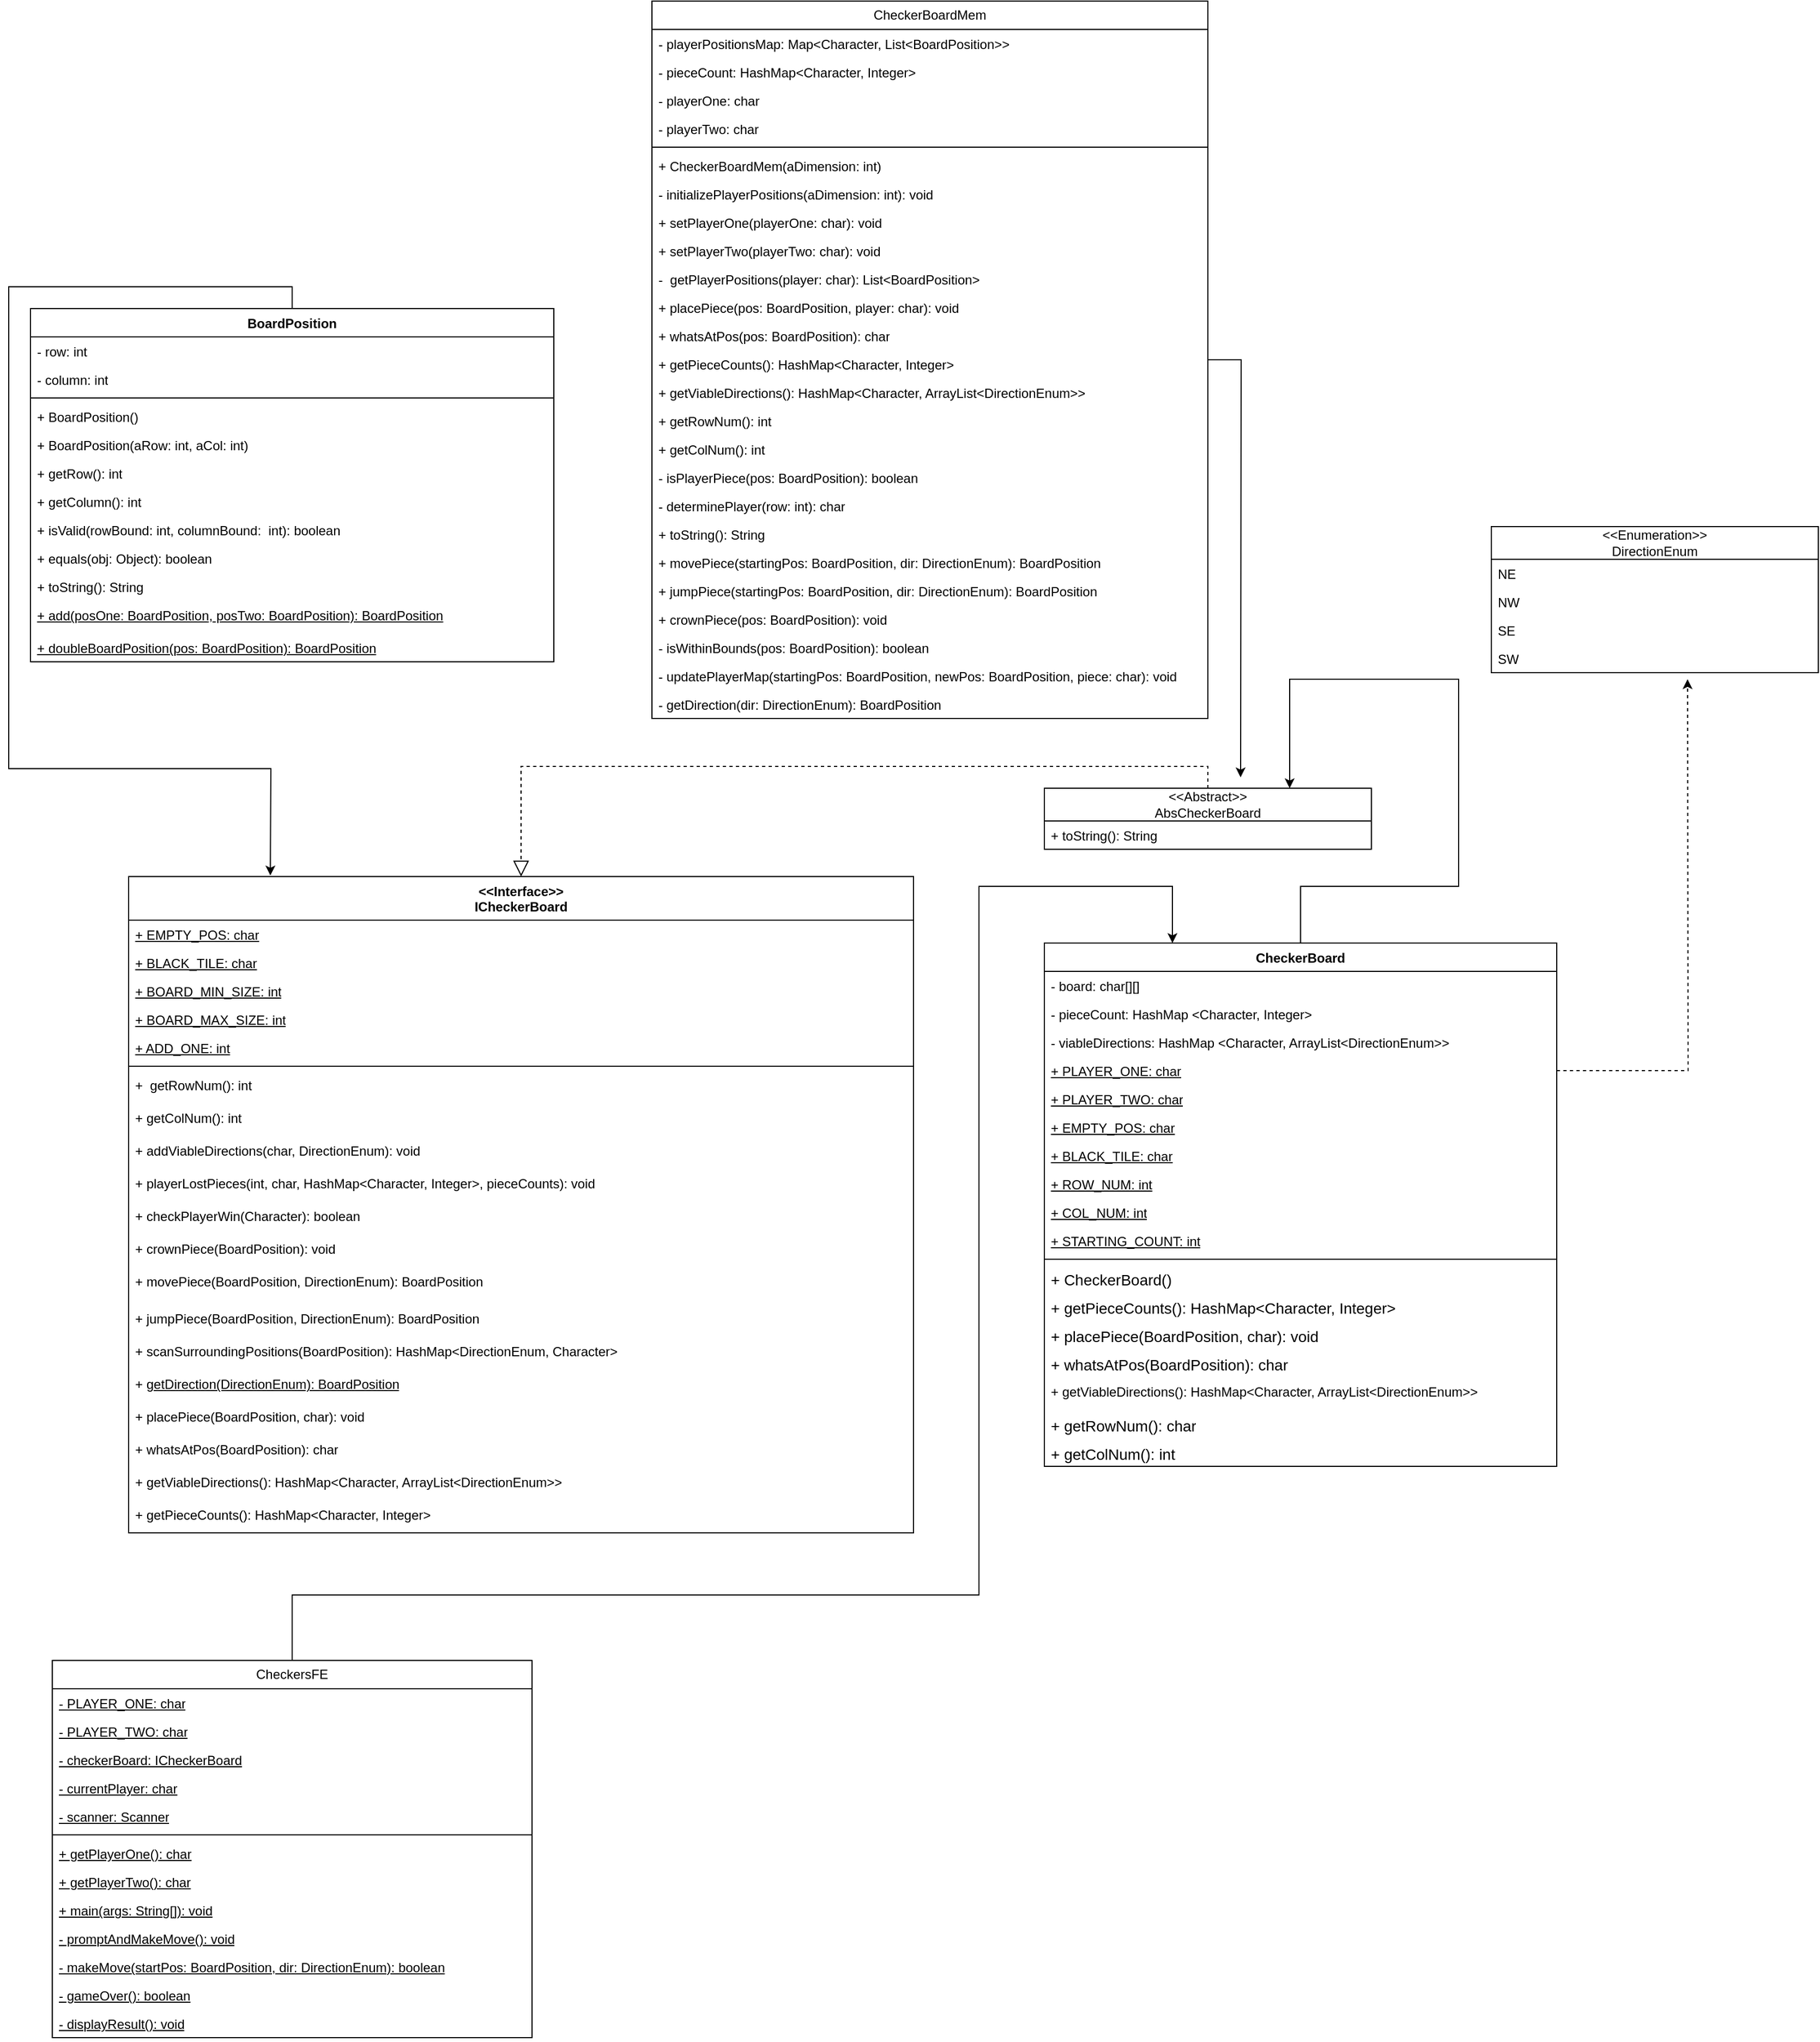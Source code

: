 <mxfile version="24.2.1" type="device">
  <diagram name="Page-1" id="nQyxPwuLhJIrUZZD11Pi">
    <mxGraphModel dx="2924" dy="1114" grid="1" gridSize="10" guides="1" tooltips="1" connect="1" arrows="1" fold="1" page="1" pageScale="1" pageWidth="850" pageHeight="1100" math="0" shadow="0">
      <root>
        <mxCell id="0" />
        <mxCell id="1" parent="0" />
        <mxCell id="xX7mFhhWEH1lDMa21KN1-20" style="edgeStyle=orthogonalEdgeStyle;rounded=0;orthogonalLoop=1;jettySize=auto;html=1;exitX=0.5;exitY=0;exitDx=0;exitDy=0;entryX=0.75;entryY=0;entryDx=0;entryDy=0;" parent="1" source="FLb9GCZ8sWCF232wkkN6-1" target="xX7mFhhWEH1lDMa21KN1-10" edge="1">
          <mxGeometry relative="1" as="geometry">
            <Array as="points">
              <mxPoint x="355" y="880" />
              <mxPoint x="500" y="880" />
              <mxPoint x="500" y="690" />
              <mxPoint x="345" y="690" />
            </Array>
          </mxGeometry>
        </mxCell>
        <mxCell id="FLb9GCZ8sWCF232wkkN6-1" value="&lt;font style=&quot;font-size: 12px;&quot;&gt;CheckerBoard&lt;/font&gt;" style="swimlane;fontStyle=1;align=center;verticalAlign=top;childLayout=stackLayout;horizontal=1;startSize=26;horizontalStack=0;resizeParent=1;resizeParentMax=0;resizeLast=0;collapsible=1;marginBottom=0;whiteSpace=wrap;html=1;fontSize=12;" parent="1" vertex="1">
          <mxGeometry x="120" y="932" width="470" height="480" as="geometry" />
        </mxCell>
        <mxCell id="FLb9GCZ8sWCF232wkkN6-2" value="- board: char[][]" style="text;strokeColor=none;fillColor=none;align=left;verticalAlign=top;spacingLeft=4;spacingRight=4;overflow=hidden;rotatable=0;points=[[0,0.5],[1,0.5]];portConstraint=eastwest;whiteSpace=wrap;html=1;fontSize=12;" parent="FLb9GCZ8sWCF232wkkN6-1" vertex="1">
          <mxGeometry y="26" width="470" height="26" as="geometry" />
        </mxCell>
        <mxCell id="FLb9GCZ8sWCF232wkkN6-5" value="&lt;font style=&quot;font-size: 12px;&quot;&gt;- pieceCount: HashMap &amp;lt;Character, Integer&amp;gt;&lt;/font&gt;" style="text;strokeColor=none;fillColor=none;align=left;verticalAlign=top;spacingLeft=4;spacingRight=4;overflow=hidden;rotatable=0;points=[[0,0.5],[1,0.5]];portConstraint=eastwest;whiteSpace=wrap;html=1;fontSize=12;" parent="FLb9GCZ8sWCF232wkkN6-1" vertex="1">
          <mxGeometry y="52" width="470" height="26" as="geometry" />
        </mxCell>
        <mxCell id="FLb9GCZ8sWCF232wkkN6-6" value="&lt;font style=&quot;font-size: 12px;&quot;&gt;- viableDirections: HashMap &amp;lt;Character, ArrayList&amp;lt;DirectionEnum&amp;gt;&amp;gt;&lt;/font&gt;" style="text;strokeColor=none;fillColor=none;align=left;verticalAlign=top;spacingLeft=4;spacingRight=4;overflow=hidden;rotatable=0;points=[[0,0.5],[1,0.5]];portConstraint=eastwest;whiteSpace=wrap;html=1;fontSize=12;" parent="FLb9GCZ8sWCF232wkkN6-1" vertex="1">
          <mxGeometry y="78" width="470" height="26" as="geometry" />
        </mxCell>
        <mxCell id="HhuR6dFAYEauoYeuP5Yu-19" style="edgeStyle=orthogonalEdgeStyle;rounded=0;orthogonalLoop=1;jettySize=auto;html=1;exitX=1;exitY=0.5;exitDx=0;exitDy=0;dashed=1;" edge="1" parent="FLb9GCZ8sWCF232wkkN6-1" source="FLb9GCZ8sWCF232wkkN6-7">
          <mxGeometry relative="1" as="geometry">
            <mxPoint x="590" y="-242" as="targetPoint" />
          </mxGeometry>
        </mxCell>
        <mxCell id="FLb9GCZ8sWCF232wkkN6-7" value="&lt;font style=&quot;font-size: 12px;&quot;&gt;&lt;u&gt;+ PLAYER_ONE: char&lt;/u&gt;&lt;/font&gt;" style="text;strokeColor=none;fillColor=none;align=left;verticalAlign=top;spacingLeft=4;spacingRight=4;overflow=hidden;rotatable=0;points=[[0,0.5],[1,0.5]];portConstraint=eastwest;whiteSpace=wrap;html=1;fontSize=12;" parent="FLb9GCZ8sWCF232wkkN6-1" vertex="1">
          <mxGeometry y="104" width="470" height="26" as="geometry" />
        </mxCell>
        <mxCell id="FLb9GCZ8sWCF232wkkN6-8" value="&lt;font style=&quot;font-size: 12px;&quot;&gt;&lt;u&gt;+ PLAYER_TWO: char&lt;/u&gt;&lt;/font&gt;" style="text;strokeColor=none;fillColor=none;align=left;verticalAlign=top;spacingLeft=4;spacingRight=4;overflow=hidden;rotatable=0;points=[[0,0.5],[1,0.5]];portConstraint=eastwest;whiteSpace=wrap;html=1;fontSize=12;" parent="FLb9GCZ8sWCF232wkkN6-1" vertex="1">
          <mxGeometry y="130" width="470" height="26" as="geometry" />
        </mxCell>
        <mxCell id="FLb9GCZ8sWCF232wkkN6-9" value="&lt;font style=&quot;font-size: 12px;&quot;&gt;&lt;u&gt;+ EMPTY_POS: char&lt;/u&gt;&lt;/font&gt;" style="text;strokeColor=none;fillColor=none;align=left;verticalAlign=top;spacingLeft=4;spacingRight=4;overflow=hidden;rotatable=0;points=[[0,0.5],[1,0.5]];portConstraint=eastwest;whiteSpace=wrap;html=1;fontSize=12;" parent="FLb9GCZ8sWCF232wkkN6-1" vertex="1">
          <mxGeometry y="156" width="470" height="26" as="geometry" />
        </mxCell>
        <mxCell id="FLb9GCZ8sWCF232wkkN6-10" value="&lt;font style=&quot;font-size: 12px;&quot;&gt;&lt;u&gt;+ BLACK_TILE: char&lt;/u&gt;&lt;/font&gt;" style="text;strokeColor=none;fillColor=none;align=left;verticalAlign=top;spacingLeft=4;spacingRight=4;overflow=hidden;rotatable=0;points=[[0,0.5],[1,0.5]];portConstraint=eastwest;whiteSpace=wrap;html=1;fontSize=12;" parent="FLb9GCZ8sWCF232wkkN6-1" vertex="1">
          <mxGeometry y="182" width="470" height="26" as="geometry" />
        </mxCell>
        <mxCell id="FLb9GCZ8sWCF232wkkN6-11" value="&lt;font style=&quot;font-size: 12px;&quot;&gt;&lt;u&gt;+ ROW_NUM: int&lt;/u&gt;&lt;/font&gt;" style="text;strokeColor=none;fillColor=none;align=left;verticalAlign=top;spacingLeft=4;spacingRight=4;overflow=hidden;rotatable=0;points=[[0,0.5],[1,0.5]];portConstraint=eastwest;whiteSpace=wrap;html=1;fontSize=12;" parent="FLb9GCZ8sWCF232wkkN6-1" vertex="1">
          <mxGeometry y="208" width="470" height="26" as="geometry" />
        </mxCell>
        <mxCell id="FLb9GCZ8sWCF232wkkN6-12" value="&lt;font style=&quot;font-size: 12px;&quot;&gt;&lt;u&gt;+ COL_NUM: int&lt;/u&gt;&lt;/font&gt;" style="text;strokeColor=none;fillColor=none;align=left;verticalAlign=top;spacingLeft=4;spacingRight=4;overflow=hidden;rotatable=0;points=[[0,0.5],[1,0.5]];portConstraint=eastwest;whiteSpace=wrap;html=1;fontSize=12;" parent="FLb9GCZ8sWCF232wkkN6-1" vertex="1">
          <mxGeometry y="234" width="470" height="26" as="geometry" />
        </mxCell>
        <mxCell id="FLb9GCZ8sWCF232wkkN6-13" value="&lt;font style=&quot;font-size: 12px;&quot;&gt;&lt;u&gt;+ STARTING_COUNT: int&lt;/u&gt;&lt;/font&gt;" style="text;strokeColor=none;fillColor=none;align=left;verticalAlign=top;spacingLeft=4;spacingRight=4;overflow=hidden;rotatable=0;points=[[0,0.5],[1,0.5]];portConstraint=eastwest;whiteSpace=wrap;html=1;fontSize=12;" parent="FLb9GCZ8sWCF232wkkN6-1" vertex="1">
          <mxGeometry y="260" width="470" height="26" as="geometry" />
        </mxCell>
        <mxCell id="FLb9GCZ8sWCF232wkkN6-3" value="" style="line;strokeWidth=1;fillColor=none;align=left;verticalAlign=middle;spacingTop=-1;spacingLeft=3;spacingRight=3;rotatable=0;labelPosition=right;points=[];portConstraint=eastwest;strokeColor=inherit;" parent="FLb9GCZ8sWCF232wkkN6-1" vertex="1">
          <mxGeometry y="286" width="470" height="8" as="geometry" />
        </mxCell>
        <mxCell id="FLb9GCZ8sWCF232wkkN6-4" value="&lt;font style=&quot;font-size: 14px;&quot;&gt;+ CheckerBoard()&lt;/font&gt;" style="text;strokeColor=none;fillColor=none;align=left;verticalAlign=top;spacingLeft=4;spacingRight=4;overflow=hidden;rotatable=0;points=[[0,0.5],[1,0.5]];portConstraint=eastwest;whiteSpace=wrap;html=1;fontSize=14;" parent="FLb9GCZ8sWCF232wkkN6-1" vertex="1">
          <mxGeometry y="294" width="470" height="26" as="geometry" />
        </mxCell>
        <mxCell id="FLb9GCZ8sWCF232wkkN6-16" value="+&amp;nbsp;getPieceCounts&lt;span style=&quot;background-color: initial;&quot;&gt;(): HashMap&amp;lt;Character, Integer&amp;gt;&lt;/span&gt;" style="text;strokeColor=none;fillColor=none;align=left;verticalAlign=top;spacingLeft=4;spacingRight=4;overflow=hidden;rotatable=0;points=[[0,0.5],[1,0.5]];portConstraint=eastwest;whiteSpace=wrap;html=1;fontSize=14;" parent="FLb9GCZ8sWCF232wkkN6-1" vertex="1">
          <mxGeometry y="320" width="470" height="26" as="geometry" />
        </mxCell>
        <mxCell id="FLb9GCZ8sWCF232wkkN6-17" value="+ placePiece(BoardPosition, char): void" style="text;strokeColor=none;fillColor=none;align=left;verticalAlign=top;spacingLeft=4;spacingRight=4;overflow=hidden;rotatable=0;points=[[0,0.5],[1,0.5]];portConstraint=eastwest;whiteSpace=wrap;html=1;fontSize=14;" parent="FLb9GCZ8sWCF232wkkN6-1" vertex="1">
          <mxGeometry y="346" width="470" height="26" as="geometry" />
        </mxCell>
        <mxCell id="FG2HNnwxOusymyMahRSF-1" value="+ whatsAtPos(BoardPosition): char" style="text;strokeColor=none;fillColor=none;align=left;verticalAlign=top;spacingLeft=4;spacingRight=4;overflow=hidden;rotatable=0;points=[[0,0.5],[1,0.5]];portConstraint=eastwest;whiteSpace=wrap;html=1;fontSize=14;" parent="FLb9GCZ8sWCF232wkkN6-1" vertex="1">
          <mxGeometry y="372" width="470" height="26" as="geometry" />
        </mxCell>
        <mxCell id="5T1ijLXW7FT8L97rb-ro-15" value="+ getViableDirections(): HashMap&amp;lt;Character, ArrayList&amp;lt;DirectionEnum&amp;gt;&amp;gt;" style="text;strokeColor=none;fillColor=none;align=left;verticalAlign=top;spacingLeft=4;spacingRight=4;overflow=hidden;rotatable=0;points=[[0,0.5],[1,0.5]];portConstraint=eastwest;whiteSpace=wrap;html=1;fontSize=12;" parent="FLb9GCZ8sWCF232wkkN6-1" vertex="1">
          <mxGeometry y="398" width="470" height="30" as="geometry" />
        </mxCell>
        <mxCell id="FG2HNnwxOusymyMahRSF-2" value="+ getRowNum(): char" style="text;strokeColor=none;fillColor=none;align=left;verticalAlign=top;spacingLeft=4;spacingRight=4;overflow=hidden;rotatable=0;points=[[0,0.5],[1,0.5]];portConstraint=eastwest;whiteSpace=wrap;html=1;fontSize=14;" parent="FLb9GCZ8sWCF232wkkN6-1" vertex="1">
          <mxGeometry y="428" width="470" height="26" as="geometry" />
        </mxCell>
        <mxCell id="FG2HNnwxOusymyMahRSF-3" value="+ getColNum(): int" style="text;strokeColor=none;fillColor=none;align=left;verticalAlign=top;spacingLeft=4;spacingRight=4;overflow=hidden;rotatable=0;points=[[0,0.5],[1,0.5]];portConstraint=eastwest;whiteSpace=wrap;html=1;fontSize=14;" parent="FLb9GCZ8sWCF232wkkN6-1" vertex="1">
          <mxGeometry y="454" width="470" height="26" as="geometry" />
        </mxCell>
        <mxCell id="HhuR6dFAYEauoYeuP5Yu-64" style="edgeStyle=orthogonalEdgeStyle;rounded=0;orthogonalLoop=1;jettySize=auto;html=1;exitX=0.5;exitY=0;exitDx=0;exitDy=0;" edge="1" parent="1" source="FG2HNnwxOusymyMahRSF-12">
          <mxGeometry relative="1" as="geometry">
            <mxPoint x="-590" y="870" as="targetPoint" />
          </mxGeometry>
        </mxCell>
        <mxCell id="FG2HNnwxOusymyMahRSF-12" value="&lt;font style=&quot;font-size: 12px;&quot;&gt;BoardPosition&lt;/font&gt;" style="swimlane;fontStyle=1;align=center;verticalAlign=top;childLayout=stackLayout;horizontal=1;startSize=26;horizontalStack=0;resizeParent=1;resizeParentMax=0;resizeLast=0;collapsible=1;marginBottom=0;whiteSpace=wrap;html=1;" parent="1" vertex="1">
          <mxGeometry x="-810" y="350" width="480" height="324" as="geometry" />
        </mxCell>
        <mxCell id="FG2HNnwxOusymyMahRSF-13" value="- row: int" style="text;strokeColor=none;fillColor=none;align=left;verticalAlign=top;spacingLeft=4;spacingRight=4;overflow=hidden;rotatable=0;points=[[0,0.5],[1,0.5]];portConstraint=eastwest;whiteSpace=wrap;html=1;fontSize=12;" parent="FG2HNnwxOusymyMahRSF-12" vertex="1">
          <mxGeometry y="26" width="480" height="26" as="geometry" />
        </mxCell>
        <mxCell id="FG2HNnwxOusymyMahRSF-16" value="- column: int" style="text;strokeColor=none;fillColor=none;align=left;verticalAlign=top;spacingLeft=4;spacingRight=4;overflow=hidden;rotatable=0;points=[[0,0.5],[1,0.5]];portConstraint=eastwest;whiteSpace=wrap;html=1;fontSize=12;" parent="FG2HNnwxOusymyMahRSF-12" vertex="1">
          <mxGeometry y="52" width="480" height="26" as="geometry" />
        </mxCell>
        <mxCell id="FG2HNnwxOusymyMahRSF-14" value="" style="line;strokeWidth=1;fillColor=none;align=left;verticalAlign=middle;spacingTop=-1;spacingLeft=3;spacingRight=3;rotatable=0;labelPosition=right;points=[];portConstraint=eastwest;strokeColor=inherit;" parent="FG2HNnwxOusymyMahRSF-12" vertex="1">
          <mxGeometry y="78" width="480" height="8" as="geometry" />
        </mxCell>
        <mxCell id="FG2HNnwxOusymyMahRSF-15" value="+ BoardPosition()" style="text;strokeColor=none;fillColor=none;align=left;verticalAlign=top;spacingLeft=4;spacingRight=4;overflow=hidden;rotatable=0;points=[[0,0.5],[1,0.5]];portConstraint=eastwest;whiteSpace=wrap;html=1;fontSize=12;" parent="FG2HNnwxOusymyMahRSF-12" vertex="1">
          <mxGeometry y="86" width="480" height="26" as="geometry" />
        </mxCell>
        <mxCell id="HhuR6dFAYEauoYeuP5Yu-3" value="+ BoardPosition(aRow: int, aCol: int)" style="text;strokeColor=none;fillColor=none;align=left;verticalAlign=top;spacingLeft=4;spacingRight=4;overflow=hidden;rotatable=0;points=[[0,0.5],[1,0.5]];portConstraint=eastwest;whiteSpace=wrap;html=1;fontSize=12;" vertex="1" parent="FG2HNnwxOusymyMahRSF-12">
          <mxGeometry y="112" width="480" height="26" as="geometry" />
        </mxCell>
        <mxCell id="FG2HNnwxOusymyMahRSF-17" value="+ getRow(): int" style="text;strokeColor=none;fillColor=none;align=left;verticalAlign=top;spacingLeft=4;spacingRight=4;overflow=hidden;rotatable=0;points=[[0,0.5],[1,0.5]];portConstraint=eastwest;whiteSpace=wrap;html=1;fontSize=12;" parent="FG2HNnwxOusymyMahRSF-12" vertex="1">
          <mxGeometry y="138" width="480" height="26" as="geometry" />
        </mxCell>
        <mxCell id="FG2HNnwxOusymyMahRSF-18" value="+ getColumn(): int" style="text;strokeColor=none;fillColor=none;align=left;verticalAlign=top;spacingLeft=4;spacingRight=4;overflow=hidden;rotatable=0;points=[[0,0.5],[1,0.5]];portConstraint=eastwest;whiteSpace=wrap;html=1;fontSize=12;" parent="FG2HNnwxOusymyMahRSF-12" vertex="1">
          <mxGeometry y="164" width="480" height="26" as="geometry" />
        </mxCell>
        <mxCell id="FG2HNnwxOusymyMahRSF-21" value="+ isValid(rowBound: int, columnBound:&amp;nbsp; int): boolean" style="text;strokeColor=none;fillColor=none;align=left;verticalAlign=top;spacingLeft=4;spacingRight=4;overflow=hidden;rotatable=0;points=[[0,0.5],[1,0.5]];portConstraint=eastwest;whiteSpace=wrap;html=1;fontSize=12;" parent="FG2HNnwxOusymyMahRSF-12" vertex="1">
          <mxGeometry y="190" width="480" height="26" as="geometry" />
        </mxCell>
        <mxCell id="FG2HNnwxOusymyMahRSF-22" value="+ equals(obj: Object): boolean" style="text;strokeColor=none;fillColor=none;align=left;verticalAlign=top;spacingLeft=4;spacingRight=4;overflow=hidden;rotatable=0;points=[[0,0.5],[1,0.5]];portConstraint=eastwest;whiteSpace=wrap;html=1;fontSize=12;" parent="FG2HNnwxOusymyMahRSF-12" vertex="1">
          <mxGeometry y="216" width="480" height="26" as="geometry" />
        </mxCell>
        <mxCell id="FG2HNnwxOusymyMahRSF-23" value="+ toString(): String" style="text;strokeColor=none;fillColor=none;align=left;verticalAlign=top;spacingLeft=4;spacingRight=4;overflow=hidden;rotatable=0;points=[[0,0.5],[1,0.5]];portConstraint=eastwest;whiteSpace=wrap;html=1;fontSize=12;" parent="FG2HNnwxOusymyMahRSF-12" vertex="1">
          <mxGeometry y="242" width="480" height="26" as="geometry" />
        </mxCell>
        <mxCell id="FG2HNnwxOusymyMahRSF-19" value="&lt;u style=&quot;font-size: 12px;&quot;&gt;+ add(posOne: BoardPosition, posTwo: BoardPosition): BoardPosition&lt;/u&gt;" style="text;strokeColor=none;fillColor=none;align=left;verticalAlign=top;spacingLeft=4;spacingRight=4;overflow=hidden;rotatable=0;points=[[0,0.5],[1,0.5]];portConstraint=eastwest;whiteSpace=wrap;html=1;fontSize=12;" parent="FG2HNnwxOusymyMahRSF-12" vertex="1">
          <mxGeometry y="268" width="480" height="30" as="geometry" />
        </mxCell>
        <mxCell id="FG2HNnwxOusymyMahRSF-20" value="&lt;u style=&quot;font-size: 12px;&quot;&gt;+ doubleBoardPosition(pos: BoardPosition): BoardPosition&lt;/u&gt;" style="text;strokeColor=none;fillColor=none;align=left;verticalAlign=top;spacingLeft=4;spacingRight=4;overflow=hidden;rotatable=0;points=[[0,0.5],[1,0.5]];portConstraint=eastwest;whiteSpace=wrap;html=1;fontSize=12;" parent="FG2HNnwxOusymyMahRSF-12" vertex="1">
          <mxGeometry y="298" width="480" height="26" as="geometry" />
        </mxCell>
        <mxCell id="FG2HNnwxOusymyMahRSF-33" value="&amp;lt;&amp;lt;Enumeration&amp;gt;&amp;gt;&lt;br&gt;DirectionEnum" style="swimlane;fontStyle=0;childLayout=stackLayout;horizontal=1;startSize=30;fillColor=none;horizontalStack=0;resizeParent=1;resizeParentMax=0;resizeLast=0;collapsible=1;marginBottom=0;whiteSpace=wrap;html=1;" parent="1" vertex="1">
          <mxGeometry x="530" y="550" width="300" height="134" as="geometry" />
        </mxCell>
        <mxCell id="FG2HNnwxOusymyMahRSF-35" value="NE" style="text;strokeColor=none;fillColor=none;align=left;verticalAlign=top;spacingLeft=4;spacingRight=4;overflow=hidden;rotatable=0;points=[[0,0.5],[1,0.5]];portConstraint=eastwest;whiteSpace=wrap;html=1;" parent="FG2HNnwxOusymyMahRSF-33" vertex="1">
          <mxGeometry y="30" width="300" height="26" as="geometry" />
        </mxCell>
        <mxCell id="FG2HNnwxOusymyMahRSF-36" value="NW" style="text;strokeColor=none;fillColor=none;align=left;verticalAlign=top;spacingLeft=4;spacingRight=4;overflow=hidden;rotatable=0;points=[[0,0.5],[1,0.5]];portConstraint=eastwest;whiteSpace=wrap;html=1;" parent="FG2HNnwxOusymyMahRSF-33" vertex="1">
          <mxGeometry y="56" width="300" height="26" as="geometry" />
        </mxCell>
        <mxCell id="FG2HNnwxOusymyMahRSF-37" value="SE" style="text;strokeColor=none;fillColor=none;align=left;verticalAlign=top;spacingLeft=4;spacingRight=4;overflow=hidden;rotatable=0;points=[[0,0.5],[1,0.5]];portConstraint=eastwest;whiteSpace=wrap;html=1;" parent="FG2HNnwxOusymyMahRSF-33" vertex="1">
          <mxGeometry y="82" width="300" height="26" as="geometry" />
        </mxCell>
        <mxCell id="FG2HNnwxOusymyMahRSF-38" value="SW" style="text;strokeColor=none;fillColor=none;align=left;verticalAlign=top;spacingLeft=4;spacingRight=4;overflow=hidden;rotatable=0;points=[[0,0.5],[1,0.5]];portConstraint=eastwest;whiteSpace=wrap;html=1;" parent="FG2HNnwxOusymyMahRSF-33" vertex="1">
          <mxGeometry y="108" width="300" height="26" as="geometry" />
        </mxCell>
        <mxCell id="xX7mFhhWEH1lDMa21KN1-21" style="edgeStyle=orthogonalEdgeStyle;rounded=0;orthogonalLoop=1;jettySize=auto;html=1;exitX=0.5;exitY=0;exitDx=0;exitDy=0;entryX=0.25;entryY=0;entryDx=0;entryDy=0;" parent="1" source="b-pmAykIoK4gqJMaMoUV-1" target="FLb9GCZ8sWCF232wkkN6-1" edge="1">
          <mxGeometry relative="1" as="geometry">
            <Array as="points">
              <mxPoint x="-570" y="1530" />
              <mxPoint x="60" y="1530" />
              <mxPoint x="60" y="880" />
              <mxPoint x="238" y="880" />
            </Array>
          </mxGeometry>
        </mxCell>
        <mxCell id="b-pmAykIoK4gqJMaMoUV-1" value="CheckersFE" style="swimlane;fontStyle=0;childLayout=stackLayout;horizontal=1;startSize=26;fillColor=none;horizontalStack=0;resizeParent=1;resizeParentMax=0;resizeLast=0;collapsible=1;marginBottom=0;whiteSpace=wrap;html=1;" parent="1" vertex="1">
          <mxGeometry x="-790" y="1590" width="440" height="346" as="geometry" />
        </mxCell>
        <mxCell id="HhuR6dFAYEauoYeuP5Yu-6" value="&lt;u&gt;- PLAYER_ONE: char&lt;/u&gt;" style="text;strokeColor=none;fillColor=none;align=left;verticalAlign=top;spacingLeft=4;spacingRight=4;overflow=hidden;rotatable=0;points=[[0,0.5],[1,0.5]];portConstraint=eastwest;whiteSpace=wrap;html=1;" vertex="1" parent="b-pmAykIoK4gqJMaMoUV-1">
          <mxGeometry y="26" width="440" height="26" as="geometry" />
        </mxCell>
        <mxCell id="HhuR6dFAYEauoYeuP5Yu-5" value="&lt;u&gt;- PLAYER_TWO: char&lt;/u&gt;" style="text;strokeColor=none;fillColor=none;align=left;verticalAlign=top;spacingLeft=4;spacingRight=4;overflow=hidden;rotatable=0;points=[[0,0.5],[1,0.5]];portConstraint=eastwest;whiteSpace=wrap;html=1;" vertex="1" parent="b-pmAykIoK4gqJMaMoUV-1">
          <mxGeometry y="52" width="440" height="26" as="geometry" />
        </mxCell>
        <mxCell id="HhuR6dFAYEauoYeuP5Yu-7" value="&lt;u&gt;- checkerBoard: ICheckerBoard&lt;/u&gt;" style="text;strokeColor=none;fillColor=none;align=left;verticalAlign=top;spacingLeft=4;spacingRight=4;overflow=hidden;rotatable=0;points=[[0,0.5],[1,0.5]];portConstraint=eastwest;whiteSpace=wrap;html=1;" vertex="1" parent="b-pmAykIoK4gqJMaMoUV-1">
          <mxGeometry y="78" width="440" height="26" as="geometry" />
        </mxCell>
        <mxCell id="HhuR6dFAYEauoYeuP5Yu-8" value="&lt;u&gt;- currentPlayer: char&lt;/u&gt;" style="text;strokeColor=none;fillColor=none;align=left;verticalAlign=top;spacingLeft=4;spacingRight=4;overflow=hidden;rotatable=0;points=[[0,0.5],[1,0.5]];portConstraint=eastwest;whiteSpace=wrap;html=1;" vertex="1" parent="b-pmAykIoK4gqJMaMoUV-1">
          <mxGeometry y="104" width="440" height="26" as="geometry" />
        </mxCell>
        <mxCell id="b-pmAykIoK4gqJMaMoUV-12" value="&lt;u&gt;- scanner: Scanner&lt;/u&gt;" style="text;strokeColor=none;fillColor=none;align=left;verticalAlign=top;spacingLeft=4;spacingRight=4;overflow=hidden;rotatable=0;points=[[0,0.5],[1,0.5]];portConstraint=eastwest;whiteSpace=wrap;html=1;" parent="b-pmAykIoK4gqJMaMoUV-1" vertex="1">
          <mxGeometry y="130" width="440" height="26" as="geometry" />
        </mxCell>
        <mxCell id="HhuR6dFAYEauoYeuP5Yu-62" value="" style="line;strokeWidth=1;fillColor=none;align=left;verticalAlign=middle;spacingTop=-1;spacingLeft=3;spacingRight=3;rotatable=0;labelPosition=right;points=[];portConstraint=eastwest;strokeColor=inherit;" vertex="1" parent="b-pmAykIoK4gqJMaMoUV-1">
          <mxGeometry y="156" width="440" height="8" as="geometry" />
        </mxCell>
        <mxCell id="HhuR6dFAYEauoYeuP5Yu-14" value="&lt;u&gt;+ getPlayerOne(): char&lt;/u&gt;" style="text;strokeColor=none;fillColor=none;align=left;verticalAlign=top;spacingLeft=4;spacingRight=4;overflow=hidden;rotatable=0;points=[[0,0.5],[1,0.5]];portConstraint=eastwest;whiteSpace=wrap;html=1;" vertex="1" parent="b-pmAykIoK4gqJMaMoUV-1">
          <mxGeometry y="164" width="440" height="26" as="geometry" />
        </mxCell>
        <mxCell id="HhuR6dFAYEauoYeuP5Yu-13" value="&lt;u&gt;+ getPlayerTwo(): char&lt;/u&gt;" style="text;strokeColor=none;fillColor=none;align=left;verticalAlign=top;spacingLeft=4;spacingRight=4;overflow=hidden;rotatable=0;points=[[0,0.5],[1,0.5]];portConstraint=eastwest;whiteSpace=wrap;html=1;" vertex="1" parent="b-pmAykIoK4gqJMaMoUV-1">
          <mxGeometry y="190" width="440" height="26" as="geometry" />
        </mxCell>
        <mxCell id="HhuR6dFAYEauoYeuP5Yu-11" value="&lt;u&gt;+ main(args: String[]): void&lt;/u&gt;" style="text;strokeColor=none;fillColor=none;align=left;verticalAlign=top;spacingLeft=4;spacingRight=4;overflow=hidden;rotatable=0;points=[[0,0.5],[1,0.5]];portConstraint=eastwest;whiteSpace=wrap;html=1;" vertex="1" parent="b-pmAykIoK4gqJMaMoUV-1">
          <mxGeometry y="216" width="440" height="26" as="geometry" />
        </mxCell>
        <mxCell id="HhuR6dFAYEauoYeuP5Yu-10" value="&lt;u&gt;- promptAndMakeMove(): void&lt;/u&gt;" style="text;strokeColor=none;fillColor=none;align=left;verticalAlign=top;spacingLeft=4;spacingRight=4;overflow=hidden;rotatable=0;points=[[0,0.5],[1,0.5]];portConstraint=eastwest;whiteSpace=wrap;html=1;" vertex="1" parent="b-pmAykIoK4gqJMaMoUV-1">
          <mxGeometry y="242" width="440" height="26" as="geometry" />
        </mxCell>
        <mxCell id="HhuR6dFAYEauoYeuP5Yu-9" value="&lt;u&gt;- makeMove(startPos: BoardPosition, dir: DirectionEnum): boolean&lt;/u&gt;" style="text;strokeColor=none;fillColor=none;align=left;verticalAlign=top;spacingLeft=4;spacingRight=4;overflow=hidden;rotatable=0;points=[[0,0.5],[1,0.5]];portConstraint=eastwest;whiteSpace=wrap;html=1;" vertex="1" parent="b-pmAykIoK4gqJMaMoUV-1">
          <mxGeometry y="268" width="440" height="26" as="geometry" />
        </mxCell>
        <mxCell id="HhuR6dFAYEauoYeuP5Yu-12" value="&lt;u&gt;- gameOver(): boolean&lt;/u&gt;" style="text;strokeColor=none;fillColor=none;align=left;verticalAlign=top;spacingLeft=4;spacingRight=4;overflow=hidden;rotatable=0;points=[[0,0.5],[1,0.5]];portConstraint=eastwest;whiteSpace=wrap;html=1;" vertex="1" parent="b-pmAykIoK4gqJMaMoUV-1">
          <mxGeometry y="294" width="440" height="26" as="geometry" />
        </mxCell>
        <mxCell id="t0Siacah8wNS9IVfJt7_-29" value="&lt;u&gt;- displayResult(): void&lt;/u&gt;" style="text;strokeColor=none;fillColor=none;align=left;verticalAlign=top;spacingLeft=4;spacingRight=4;overflow=hidden;rotatable=0;points=[[0,0.5],[1,0.5]];portConstraint=eastwest;whiteSpace=wrap;html=1;" parent="b-pmAykIoK4gqJMaMoUV-1" vertex="1">
          <mxGeometry y="320" width="440" height="26" as="geometry" />
        </mxCell>
        <mxCell id="t0Siacah8wNS9IVfJt7_-2" value="&lt;font style=&quot;font-size: 12px;&quot;&gt;&amp;lt;&amp;lt;Interface&amp;gt;&amp;gt;&lt;br&gt;ICheckerBoard&lt;/font&gt;" style="swimlane;fontStyle=1;align=center;verticalAlign=top;childLayout=stackLayout;horizontal=1;startSize=40;horizontalStack=0;resizeParent=1;resizeParentMax=0;resizeLast=0;collapsible=1;marginBottom=0;whiteSpace=wrap;html=1;" parent="1" vertex="1">
          <mxGeometry x="-720" y="871" width="720" height="602" as="geometry" />
        </mxCell>
        <mxCell id="t0Siacah8wNS9IVfJt7_-20" value="&lt;font style=&quot;font-size: 12px;&quot;&gt;&lt;u&gt;+ EMPTY_POS: char&lt;/u&gt;&lt;/font&gt;" style="text;strokeColor=none;fillColor=none;align=left;verticalAlign=top;spacingLeft=4;spacingRight=4;overflow=hidden;rotatable=0;points=[[0,0.5],[1,0.5]];portConstraint=eastwest;whiteSpace=wrap;html=1;fontSize=12;" parent="t0Siacah8wNS9IVfJt7_-2" vertex="1">
          <mxGeometry y="40" width="720" height="26" as="geometry" />
        </mxCell>
        <mxCell id="t0Siacah8wNS9IVfJt7_-19" value="&lt;font style=&quot;font-size: 12px;&quot;&gt;&lt;u&gt;+ BLACK_TILE: char&lt;/u&gt;&lt;/font&gt;" style="text;strokeColor=none;fillColor=none;align=left;verticalAlign=top;spacingLeft=4;spacingRight=4;overflow=hidden;rotatable=0;points=[[0,0.5],[1,0.5]];portConstraint=eastwest;whiteSpace=wrap;html=1;fontSize=12;" parent="t0Siacah8wNS9IVfJt7_-2" vertex="1">
          <mxGeometry y="66" width="720" height="26" as="geometry" />
        </mxCell>
        <mxCell id="t0Siacah8wNS9IVfJt7_-18" value="&lt;font style=&quot;font-size: 12px;&quot;&gt;&lt;u&gt;+ BOARD_MIN_SIZE: int&lt;/u&gt;&lt;/font&gt;" style="text;strokeColor=none;fillColor=none;align=left;verticalAlign=top;spacingLeft=4;spacingRight=4;overflow=hidden;rotatable=0;points=[[0,0.5],[1,0.5]];portConstraint=eastwest;whiteSpace=wrap;html=1;fontSize=12;" parent="t0Siacah8wNS9IVfJt7_-2" vertex="1">
          <mxGeometry y="92" width="720" height="26" as="geometry" />
        </mxCell>
        <mxCell id="t0Siacah8wNS9IVfJt7_-17" value="&lt;font style=&quot;font-size: 12px;&quot;&gt;&lt;u&gt;+ BOARD_MAX_SIZE: int&lt;/u&gt;&lt;/font&gt;" style="text;strokeColor=none;fillColor=none;align=left;verticalAlign=top;spacingLeft=4;spacingRight=4;overflow=hidden;rotatable=0;points=[[0,0.5],[1,0.5]];portConstraint=eastwest;whiteSpace=wrap;html=1;fontSize=12;" parent="t0Siacah8wNS9IVfJt7_-2" vertex="1">
          <mxGeometry y="118" width="720" height="26" as="geometry" />
        </mxCell>
        <mxCell id="t0Siacah8wNS9IVfJt7_-16" value="&lt;font style=&quot;font-size: 12px;&quot;&gt;&lt;u&gt;+ ADD_ONE: int&lt;/u&gt;&lt;/font&gt;" style="text;strokeColor=none;fillColor=none;align=left;verticalAlign=top;spacingLeft=4;spacingRight=4;overflow=hidden;rotatable=0;points=[[0,0.5],[1,0.5]];portConstraint=eastwest;whiteSpace=wrap;html=1;fontSize=12;" parent="t0Siacah8wNS9IVfJt7_-2" vertex="1">
          <mxGeometry y="144" width="720" height="26" as="geometry" />
        </mxCell>
        <mxCell id="t0Siacah8wNS9IVfJt7_-5" value="" style="line;strokeWidth=1;fillColor=none;align=left;verticalAlign=middle;spacingTop=-1;spacingLeft=3;spacingRight=3;rotatable=0;labelPosition=right;points=[];portConstraint=eastwest;strokeColor=inherit;" parent="t0Siacah8wNS9IVfJt7_-2" vertex="1">
          <mxGeometry y="170" width="720" height="8" as="geometry" />
        </mxCell>
        <mxCell id="5T1ijLXW7FT8L97rb-ro-7" value="+&amp;nbsp;&lt;span style=&quot;background-color: initial;&quot;&gt;&amp;nbsp;getRowNum(): int&lt;/span&gt;" style="text;strokeColor=none;fillColor=none;align=left;verticalAlign=top;spacingLeft=4;spacingRight=4;overflow=hidden;rotatable=0;points=[[0,0.5],[1,0.5]];portConstraint=eastwest;whiteSpace=wrap;html=1;fontSize=12;" parent="t0Siacah8wNS9IVfJt7_-2" vertex="1">
          <mxGeometry y="178" width="720" height="30" as="geometry" />
        </mxCell>
        <mxCell id="5T1ijLXW7FT8L97rb-ro-3" value="+ getColNum(): int" style="text;strokeColor=none;fillColor=none;align=left;verticalAlign=top;spacingLeft=4;spacingRight=4;overflow=hidden;rotatable=0;points=[[0,0.5],[1,0.5]];portConstraint=eastwest;whiteSpace=wrap;html=1;fontSize=12;" parent="t0Siacah8wNS9IVfJt7_-2" vertex="1">
          <mxGeometry y="208" width="720" height="30" as="geometry" />
        </mxCell>
        <mxCell id="t0Siacah8wNS9IVfJt7_-22" value="+ addViableDirections(char, DirectionEnum): void" style="text;strokeColor=none;fillColor=none;align=left;verticalAlign=top;spacingLeft=4;spacingRight=4;overflow=hidden;rotatable=0;points=[[0,0.5],[1,0.5]];portConstraint=eastwest;whiteSpace=wrap;html=1;fontSize=12;" parent="t0Siacah8wNS9IVfJt7_-2" vertex="1">
          <mxGeometry y="238" width="720" height="30" as="geometry" />
        </mxCell>
        <mxCell id="5T1ijLXW7FT8L97rb-ro-1" value="+ playerLostPieces(int, char, HashMap&amp;lt;Character, Integer&amp;gt;, pieceCounts): void" style="text;strokeColor=none;fillColor=none;align=left;verticalAlign=top;spacingLeft=4;spacingRight=4;overflow=hidden;rotatable=0;points=[[0,0.5],[1,0.5]];portConstraint=eastwest;whiteSpace=wrap;html=1;fontSize=12;" parent="t0Siacah8wNS9IVfJt7_-2" vertex="1">
          <mxGeometry y="268" width="720" height="30" as="geometry" />
        </mxCell>
        <mxCell id="5T1ijLXW7FT8L97rb-ro-4" value="+ checkPlayerWin(Character): boolean" style="text;strokeColor=none;fillColor=none;align=left;verticalAlign=top;spacingLeft=4;spacingRight=4;overflow=hidden;rotatable=0;points=[[0,0.5],[1,0.5]];portConstraint=eastwest;whiteSpace=wrap;html=1;fontSize=12;" parent="t0Siacah8wNS9IVfJt7_-2" vertex="1">
          <mxGeometry y="298" width="720" height="30" as="geometry" />
        </mxCell>
        <mxCell id="5T1ijLXW7FT8L97rb-ro-5" value="+ crownPiece(BoardPosition): void" style="text;strokeColor=none;fillColor=none;align=left;verticalAlign=top;spacingLeft=4;spacingRight=4;overflow=hidden;rotatable=0;points=[[0,0.5],[1,0.5]];portConstraint=eastwest;whiteSpace=wrap;html=1;fontSize=12;" parent="t0Siacah8wNS9IVfJt7_-2" vertex="1">
          <mxGeometry y="328" width="720" height="30" as="geometry" />
        </mxCell>
        <mxCell id="5T1ijLXW7FT8L97rb-ro-6" value="+ movePiece(BoardPosition, DirectionEnum): BoardPosition" style="text;strokeColor=none;fillColor=none;align=left;verticalAlign=top;spacingLeft=4;spacingRight=4;overflow=hidden;rotatable=0;points=[[0,0.5],[1,0.5]];portConstraint=eastwest;whiteSpace=wrap;html=1;fontSize=12;" parent="t0Siacah8wNS9IVfJt7_-2" vertex="1">
          <mxGeometry y="358" width="720" height="34" as="geometry" />
        </mxCell>
        <mxCell id="5T1ijLXW7FT8L97rb-ro-8" value="+ jumpPiece(BoardPosition, DirectionEnum): BoardPosition" style="text;strokeColor=none;fillColor=none;align=left;verticalAlign=top;spacingLeft=4;spacingRight=4;overflow=hidden;rotatable=0;points=[[0,0.5],[1,0.5]];portConstraint=eastwest;whiteSpace=wrap;html=1;fontSize=12;" parent="t0Siacah8wNS9IVfJt7_-2" vertex="1">
          <mxGeometry y="392" width="720" height="30" as="geometry" />
        </mxCell>
        <mxCell id="5T1ijLXW7FT8L97rb-ro-9" value="+ scanSurroundingPositions(BoardPosition): HashMap&amp;lt;DirectionEnum, Character&amp;gt;" style="text;strokeColor=none;fillColor=none;align=left;verticalAlign=top;spacingLeft=4;spacingRight=4;overflow=hidden;rotatable=0;points=[[0,0.5],[1,0.5]];portConstraint=eastwest;whiteSpace=wrap;html=1;fontSize=12;" parent="t0Siacah8wNS9IVfJt7_-2" vertex="1">
          <mxGeometry y="422" width="720" height="30" as="geometry" />
        </mxCell>
        <mxCell id="5T1ijLXW7FT8L97rb-ro-10" value="+ &lt;u&gt;getDirection(DirectionEnum): BoardPosition&lt;/u&gt;" style="text;strokeColor=none;fillColor=none;align=left;verticalAlign=top;spacingLeft=4;spacingRight=4;overflow=hidden;rotatable=0;points=[[0,0.5],[1,0.5]];portConstraint=eastwest;whiteSpace=wrap;html=1;fontSize=12;" parent="t0Siacah8wNS9IVfJt7_-2" vertex="1">
          <mxGeometry y="452" width="720" height="30" as="geometry" />
        </mxCell>
        <mxCell id="5T1ijLXW7FT8L97rb-ro-11" value="+ placePiece(BoardPosition, char): void" style="text;strokeColor=none;fillColor=none;align=left;verticalAlign=top;spacingLeft=4;spacingRight=4;overflow=hidden;rotatable=0;points=[[0,0.5],[1,0.5]];portConstraint=eastwest;whiteSpace=wrap;html=1;fontSize=12;" parent="t0Siacah8wNS9IVfJt7_-2" vertex="1">
          <mxGeometry y="482" width="720" height="30" as="geometry" />
        </mxCell>
        <mxCell id="5T1ijLXW7FT8L97rb-ro-12" value="+ whatsAtPos(BoardPosition): char" style="text;strokeColor=none;fillColor=none;align=left;verticalAlign=top;spacingLeft=4;spacingRight=4;overflow=hidden;rotatable=0;points=[[0,0.5],[1,0.5]];portConstraint=eastwest;whiteSpace=wrap;html=1;fontSize=12;" parent="t0Siacah8wNS9IVfJt7_-2" vertex="1">
          <mxGeometry y="512" width="720" height="30" as="geometry" />
        </mxCell>
        <mxCell id="5T1ijLXW7FT8L97rb-ro-13" value="+ getViableDirections(): HashMap&amp;lt;Character, ArrayList&amp;lt;DirectionEnum&amp;gt;&amp;gt;" style="text;strokeColor=none;fillColor=none;align=left;verticalAlign=top;spacingLeft=4;spacingRight=4;overflow=hidden;rotatable=0;points=[[0,0.5],[1,0.5]];portConstraint=eastwest;whiteSpace=wrap;html=1;fontSize=12;" parent="t0Siacah8wNS9IVfJt7_-2" vertex="1">
          <mxGeometry y="542" width="720" height="30" as="geometry" />
        </mxCell>
        <mxCell id="5T1ijLXW7FT8L97rb-ro-14" value="+ getPieceCounts(): HashMap&amp;lt;Character, Integer&amp;gt;" style="text;strokeColor=none;fillColor=none;align=left;verticalAlign=top;spacingLeft=4;spacingRight=4;overflow=hidden;rotatable=0;points=[[0,0.5],[1,0.5]];portConstraint=eastwest;whiteSpace=wrap;html=1;fontSize=12;" parent="t0Siacah8wNS9IVfJt7_-2" vertex="1">
          <mxGeometry y="572" width="720" height="30" as="geometry" />
        </mxCell>
        <mxCell id="xX7mFhhWEH1lDMa21KN1-10" value="&amp;lt;&amp;lt;Abstract&amp;gt;&amp;gt;&lt;br&gt;AbsCheckerBoard" style="swimlane;fontStyle=0;childLayout=stackLayout;horizontal=1;startSize=30;fillColor=none;horizontalStack=0;resizeParent=1;resizeParentMax=0;resizeLast=0;collapsible=1;marginBottom=0;whiteSpace=wrap;html=1;" parent="1" vertex="1">
          <mxGeometry x="120" y="790" width="300" height="56" as="geometry" />
        </mxCell>
        <mxCell id="xX7mFhhWEH1lDMa21KN1-11" value="+ toString(): String" style="text;strokeColor=none;fillColor=none;align=left;verticalAlign=top;spacingLeft=4;spacingRight=4;overflow=hidden;rotatable=0;points=[[0,0.5],[1,0.5]];portConstraint=eastwest;whiteSpace=wrap;html=1;" parent="xX7mFhhWEH1lDMa21KN1-10" vertex="1">
          <mxGeometry y="30" width="300" height="26" as="geometry" />
        </mxCell>
        <mxCell id="xX7mFhhWEH1lDMa21KN1-18" value="" style="endArrow=block;dashed=1;endFill=0;endSize=12;html=1;rounded=0;edgeStyle=orthogonalEdgeStyle;exitX=0.5;exitY=0;exitDx=0;exitDy=0;entryX=0.5;entryY=0;entryDx=0;entryDy=0;" parent="1" source="xX7mFhhWEH1lDMa21KN1-10" target="t0Siacah8wNS9IVfJt7_-2" edge="1">
          <mxGeometry width="160" relative="1" as="geometry">
            <mxPoint x="280" y="520" as="sourcePoint" />
            <mxPoint x="-280" y="520" as="targetPoint" />
            <Array as="points">
              <mxPoint x="270" y="770" />
              <mxPoint x="-360" y="770" />
            </Array>
          </mxGeometry>
        </mxCell>
        <mxCell id="HhuR6dFAYEauoYeuP5Yu-70" style="edgeStyle=orthogonalEdgeStyle;rounded=0;orthogonalLoop=1;jettySize=auto;html=1;" edge="1" parent="1" source="HhuR6dFAYEauoYeuP5Yu-40">
          <mxGeometry relative="1" as="geometry">
            <mxPoint x="300" y="780" as="targetPoint" />
          </mxGeometry>
        </mxCell>
        <mxCell id="HhuR6dFAYEauoYeuP5Yu-40" value="CheckerBoardMem" style="swimlane;fontStyle=0;childLayout=stackLayout;horizontal=1;startSize=26;fillColor=none;horizontalStack=0;resizeParent=1;resizeParentMax=0;resizeLast=0;collapsible=1;marginBottom=0;whiteSpace=wrap;html=1;" vertex="1" parent="1">
          <mxGeometry x="-240" y="68" width="510" height="658" as="geometry" />
        </mxCell>
        <mxCell id="HhuR6dFAYEauoYeuP5Yu-41" value="- playerPositionsMap: Map&amp;lt;Character, List&amp;lt;BoardPosition&amp;gt;&amp;gt;" style="text;strokeColor=none;fillColor=none;align=left;verticalAlign=top;spacingLeft=4;spacingRight=4;overflow=hidden;rotatable=0;points=[[0,0.5],[1,0.5]];portConstraint=eastwest;whiteSpace=wrap;html=1;" vertex="1" parent="HhuR6dFAYEauoYeuP5Yu-40">
          <mxGeometry y="26" width="510" height="26" as="geometry" />
        </mxCell>
        <mxCell id="HhuR6dFAYEauoYeuP5Yu-42" value="- pieceCount: HashMap&amp;lt;Character, Integer&amp;gt;" style="text;strokeColor=none;fillColor=none;align=left;verticalAlign=top;spacingLeft=4;spacingRight=4;overflow=hidden;rotatable=0;points=[[0,0.5],[1,0.5]];portConstraint=eastwest;whiteSpace=wrap;html=1;" vertex="1" parent="HhuR6dFAYEauoYeuP5Yu-40">
          <mxGeometry y="52" width="510" height="26" as="geometry" />
        </mxCell>
        <mxCell id="HhuR6dFAYEauoYeuP5Yu-43" value="- playerOne: char" style="text;strokeColor=none;fillColor=none;align=left;verticalAlign=top;spacingLeft=4;spacingRight=4;overflow=hidden;rotatable=0;points=[[0,0.5],[1,0.5]];portConstraint=eastwest;whiteSpace=wrap;html=1;" vertex="1" parent="HhuR6dFAYEauoYeuP5Yu-40">
          <mxGeometry y="78" width="510" height="26" as="geometry" />
        </mxCell>
        <mxCell id="HhuR6dFAYEauoYeuP5Yu-44" value="- playerTwo: char" style="text;strokeColor=none;fillColor=none;align=left;verticalAlign=top;spacingLeft=4;spacingRight=4;overflow=hidden;rotatable=0;points=[[0,0.5],[1,0.5]];portConstraint=eastwest;whiteSpace=wrap;html=1;" vertex="1" parent="HhuR6dFAYEauoYeuP5Yu-40">
          <mxGeometry y="104" width="510" height="26" as="geometry" />
        </mxCell>
        <mxCell id="HhuR6dFAYEauoYeuP5Yu-61" value="" style="line;strokeWidth=1;fillColor=none;align=left;verticalAlign=middle;spacingTop=-1;spacingLeft=3;spacingRight=3;rotatable=0;labelPosition=right;points=[];portConstraint=eastwest;strokeColor=inherit;" vertex="1" parent="HhuR6dFAYEauoYeuP5Yu-40">
          <mxGeometry y="130" width="510" height="8" as="geometry" />
        </mxCell>
        <mxCell id="HhuR6dFAYEauoYeuP5Yu-45" value="+ CheckerBoardMem(aDimension: int)" style="text;strokeColor=none;fillColor=none;align=left;verticalAlign=top;spacingLeft=4;spacingRight=4;overflow=hidden;rotatable=0;points=[[0,0.5],[1,0.5]];portConstraint=eastwest;whiteSpace=wrap;html=1;" vertex="1" parent="HhuR6dFAYEauoYeuP5Yu-40">
          <mxGeometry y="138" width="510" height="26" as="geometry" />
        </mxCell>
        <mxCell id="HhuR6dFAYEauoYeuP5Yu-46" value="- initializePlayerPositions(aDimension: int): void" style="text;strokeColor=none;fillColor=none;align=left;verticalAlign=top;spacingLeft=4;spacingRight=4;overflow=hidden;rotatable=0;points=[[0,0.5],[1,0.5]];portConstraint=eastwest;whiteSpace=wrap;html=1;" vertex="1" parent="HhuR6dFAYEauoYeuP5Yu-40">
          <mxGeometry y="164" width="510" height="26" as="geometry" />
        </mxCell>
        <mxCell id="HhuR6dFAYEauoYeuP5Yu-47" value="+ setPlayerOne(playerOne: char): void" style="text;strokeColor=none;fillColor=none;align=left;verticalAlign=top;spacingLeft=4;spacingRight=4;overflow=hidden;rotatable=0;points=[[0,0.5],[1,0.5]];portConstraint=eastwest;whiteSpace=wrap;html=1;" vertex="1" parent="HhuR6dFAYEauoYeuP5Yu-40">
          <mxGeometry y="190" width="510" height="26" as="geometry" />
        </mxCell>
        <mxCell id="HhuR6dFAYEauoYeuP5Yu-48" value="+ setPlayerTwo(playerTwo: char): void" style="text;strokeColor=none;fillColor=none;align=left;verticalAlign=top;spacingLeft=4;spacingRight=4;overflow=hidden;rotatable=0;points=[[0,0.5],[1,0.5]];portConstraint=eastwest;whiteSpace=wrap;html=1;" vertex="1" parent="HhuR6dFAYEauoYeuP5Yu-40">
          <mxGeometry y="216" width="510" height="26" as="geometry" />
        </mxCell>
        <mxCell id="HhuR6dFAYEauoYeuP5Yu-49" value="-&amp;nbsp; getPlayerPositions(player: char): List&amp;lt;BoardPosition&amp;gt;" style="text;strokeColor=none;fillColor=none;align=left;verticalAlign=top;spacingLeft=4;spacingRight=4;overflow=hidden;rotatable=0;points=[[0,0.5],[1,0.5]];portConstraint=eastwest;whiteSpace=wrap;html=1;" vertex="1" parent="HhuR6dFAYEauoYeuP5Yu-40">
          <mxGeometry y="242" width="510" height="26" as="geometry" />
        </mxCell>
        <mxCell id="HhuR6dFAYEauoYeuP5Yu-50" value="+ placePiece(pos: BoardPosition, player: char): void" style="text;strokeColor=none;fillColor=none;align=left;verticalAlign=top;spacingLeft=4;spacingRight=4;overflow=hidden;rotatable=0;points=[[0,0.5],[1,0.5]];portConstraint=eastwest;whiteSpace=wrap;html=1;" vertex="1" parent="HhuR6dFAYEauoYeuP5Yu-40">
          <mxGeometry y="268" width="510" height="26" as="geometry" />
        </mxCell>
        <mxCell id="HhuR6dFAYEauoYeuP5Yu-51" value="+ whatsAtPos(pos: BoardPosition): char" style="text;strokeColor=none;fillColor=none;align=left;verticalAlign=top;spacingLeft=4;spacingRight=4;overflow=hidden;rotatable=0;points=[[0,0.5],[1,0.5]];portConstraint=eastwest;whiteSpace=wrap;html=1;" vertex="1" parent="HhuR6dFAYEauoYeuP5Yu-40">
          <mxGeometry y="294" width="510" height="26" as="geometry" />
        </mxCell>
        <mxCell id="HhuR6dFAYEauoYeuP5Yu-52" value="+ getPieceCounts(): HashMap&amp;lt;Character, Integer&amp;gt;" style="text;strokeColor=none;fillColor=none;align=left;verticalAlign=top;spacingLeft=4;spacingRight=4;overflow=hidden;rotatable=0;points=[[0,0.5],[1,0.5]];portConstraint=eastwest;whiteSpace=wrap;html=1;" vertex="1" parent="HhuR6dFAYEauoYeuP5Yu-40">
          <mxGeometry y="320" width="510" height="26" as="geometry" />
        </mxCell>
        <mxCell id="HhuR6dFAYEauoYeuP5Yu-54" value="+ getViableDirections(): HashMap&amp;lt;Character, ArrayList&amp;lt;DirectionEnum&amp;gt;&amp;gt;" style="text;strokeColor=none;fillColor=none;align=left;verticalAlign=top;spacingLeft=4;spacingRight=4;overflow=hidden;rotatable=0;points=[[0,0.5],[1,0.5]];portConstraint=eastwest;whiteSpace=wrap;html=1;" vertex="1" parent="HhuR6dFAYEauoYeuP5Yu-40">
          <mxGeometry y="346" width="510" height="26" as="geometry" />
        </mxCell>
        <mxCell id="HhuR6dFAYEauoYeuP5Yu-55" value="+ getRowNum(): int" style="text;strokeColor=none;fillColor=none;align=left;verticalAlign=top;spacingLeft=4;spacingRight=4;overflow=hidden;rotatable=0;points=[[0,0.5],[1,0.5]];portConstraint=eastwest;whiteSpace=wrap;html=1;" vertex="1" parent="HhuR6dFAYEauoYeuP5Yu-40">
          <mxGeometry y="372" width="510" height="26" as="geometry" />
        </mxCell>
        <mxCell id="HhuR6dFAYEauoYeuP5Yu-56" value="+ getColNum(): int" style="text;strokeColor=none;fillColor=none;align=left;verticalAlign=top;spacingLeft=4;spacingRight=4;overflow=hidden;rotatable=0;points=[[0,0.5],[1,0.5]];portConstraint=eastwest;whiteSpace=wrap;html=1;" vertex="1" parent="HhuR6dFAYEauoYeuP5Yu-40">
          <mxGeometry y="398" width="510" height="26" as="geometry" />
        </mxCell>
        <mxCell id="HhuR6dFAYEauoYeuP5Yu-53" value="- isPlayerPiece(pos: BoardPosition): boolean" style="text;strokeColor=none;fillColor=none;align=left;verticalAlign=top;spacingLeft=4;spacingRight=4;overflow=hidden;rotatable=0;points=[[0,0.5],[1,0.5]];portConstraint=eastwest;whiteSpace=wrap;html=1;" vertex="1" parent="HhuR6dFAYEauoYeuP5Yu-40">
          <mxGeometry y="424" width="510" height="26" as="geometry" />
        </mxCell>
        <mxCell id="HhuR6dFAYEauoYeuP5Yu-57" value="- determinePlayer(row: int): char" style="text;strokeColor=none;fillColor=none;align=left;verticalAlign=top;spacingLeft=4;spacingRight=4;overflow=hidden;rotatable=0;points=[[0,0.5],[1,0.5]];portConstraint=eastwest;whiteSpace=wrap;html=1;" vertex="1" parent="HhuR6dFAYEauoYeuP5Yu-40">
          <mxGeometry y="450" width="510" height="26" as="geometry" />
        </mxCell>
        <mxCell id="HhuR6dFAYEauoYeuP5Yu-58" value="+ toString(): String" style="text;strokeColor=none;fillColor=none;align=left;verticalAlign=top;spacingLeft=4;spacingRight=4;overflow=hidden;rotatable=0;points=[[0,0.5],[1,0.5]];portConstraint=eastwest;whiteSpace=wrap;html=1;" vertex="1" parent="HhuR6dFAYEauoYeuP5Yu-40">
          <mxGeometry y="476" width="510" height="26" as="geometry" />
        </mxCell>
        <mxCell id="HhuR6dFAYEauoYeuP5Yu-63" value="+ movePiece(startingPos: BoardPosition, dir: DirectionEnum): BoardPosition" style="text;strokeColor=none;fillColor=none;align=left;verticalAlign=top;spacingLeft=4;spacingRight=4;overflow=hidden;rotatable=0;points=[[0,0.5],[1,0.5]];portConstraint=eastwest;whiteSpace=wrap;html=1;" vertex="1" parent="HhuR6dFAYEauoYeuP5Yu-40">
          <mxGeometry y="502" width="510" height="26" as="geometry" />
        </mxCell>
        <mxCell id="HhuR6dFAYEauoYeuP5Yu-65" value="+ jumpPiece(startingPos: BoardPosition, dir: DirectionEnum): BoardPosition" style="text;strokeColor=none;fillColor=none;align=left;verticalAlign=top;spacingLeft=4;spacingRight=4;overflow=hidden;rotatable=0;points=[[0,0.5],[1,0.5]];portConstraint=eastwest;whiteSpace=wrap;html=1;" vertex="1" parent="HhuR6dFAYEauoYeuP5Yu-40">
          <mxGeometry y="528" width="510" height="26" as="geometry" />
        </mxCell>
        <mxCell id="HhuR6dFAYEauoYeuP5Yu-66" value="+ crownPiece(pos: BoardPosition): void" style="text;strokeColor=none;fillColor=none;align=left;verticalAlign=top;spacingLeft=4;spacingRight=4;overflow=hidden;rotatable=0;points=[[0,0.5],[1,0.5]];portConstraint=eastwest;whiteSpace=wrap;html=1;" vertex="1" parent="HhuR6dFAYEauoYeuP5Yu-40">
          <mxGeometry y="554" width="510" height="26" as="geometry" />
        </mxCell>
        <mxCell id="HhuR6dFAYEauoYeuP5Yu-67" value="- isWithinBounds(pos: BoardPosition): boolean" style="text;strokeColor=none;fillColor=none;align=left;verticalAlign=top;spacingLeft=4;spacingRight=4;overflow=hidden;rotatable=0;points=[[0,0.5],[1,0.5]];portConstraint=eastwest;whiteSpace=wrap;html=1;" vertex="1" parent="HhuR6dFAYEauoYeuP5Yu-40">
          <mxGeometry y="580" width="510" height="26" as="geometry" />
        </mxCell>
        <mxCell id="HhuR6dFAYEauoYeuP5Yu-68" value="- updatePlayerMap(startingPos: BoardPosition, newPos: BoardPosition, piece: char): void" style="text;strokeColor=none;fillColor=none;align=left;verticalAlign=top;spacingLeft=4;spacingRight=4;overflow=hidden;rotatable=0;points=[[0,0.5],[1,0.5]];portConstraint=eastwest;whiteSpace=wrap;html=1;" vertex="1" parent="HhuR6dFAYEauoYeuP5Yu-40">
          <mxGeometry y="606" width="510" height="26" as="geometry" />
        </mxCell>
        <mxCell id="HhuR6dFAYEauoYeuP5Yu-69" value="- getDirection(dir: DirectionEnum): BoardPosition" style="text;strokeColor=none;fillColor=none;align=left;verticalAlign=top;spacingLeft=4;spacingRight=4;overflow=hidden;rotatable=0;points=[[0,0.5],[1,0.5]];portConstraint=eastwest;whiteSpace=wrap;html=1;" vertex="1" parent="HhuR6dFAYEauoYeuP5Yu-40">
          <mxGeometry y="632" width="510" height="26" as="geometry" />
        </mxCell>
      </root>
    </mxGraphModel>
  </diagram>
</mxfile>
